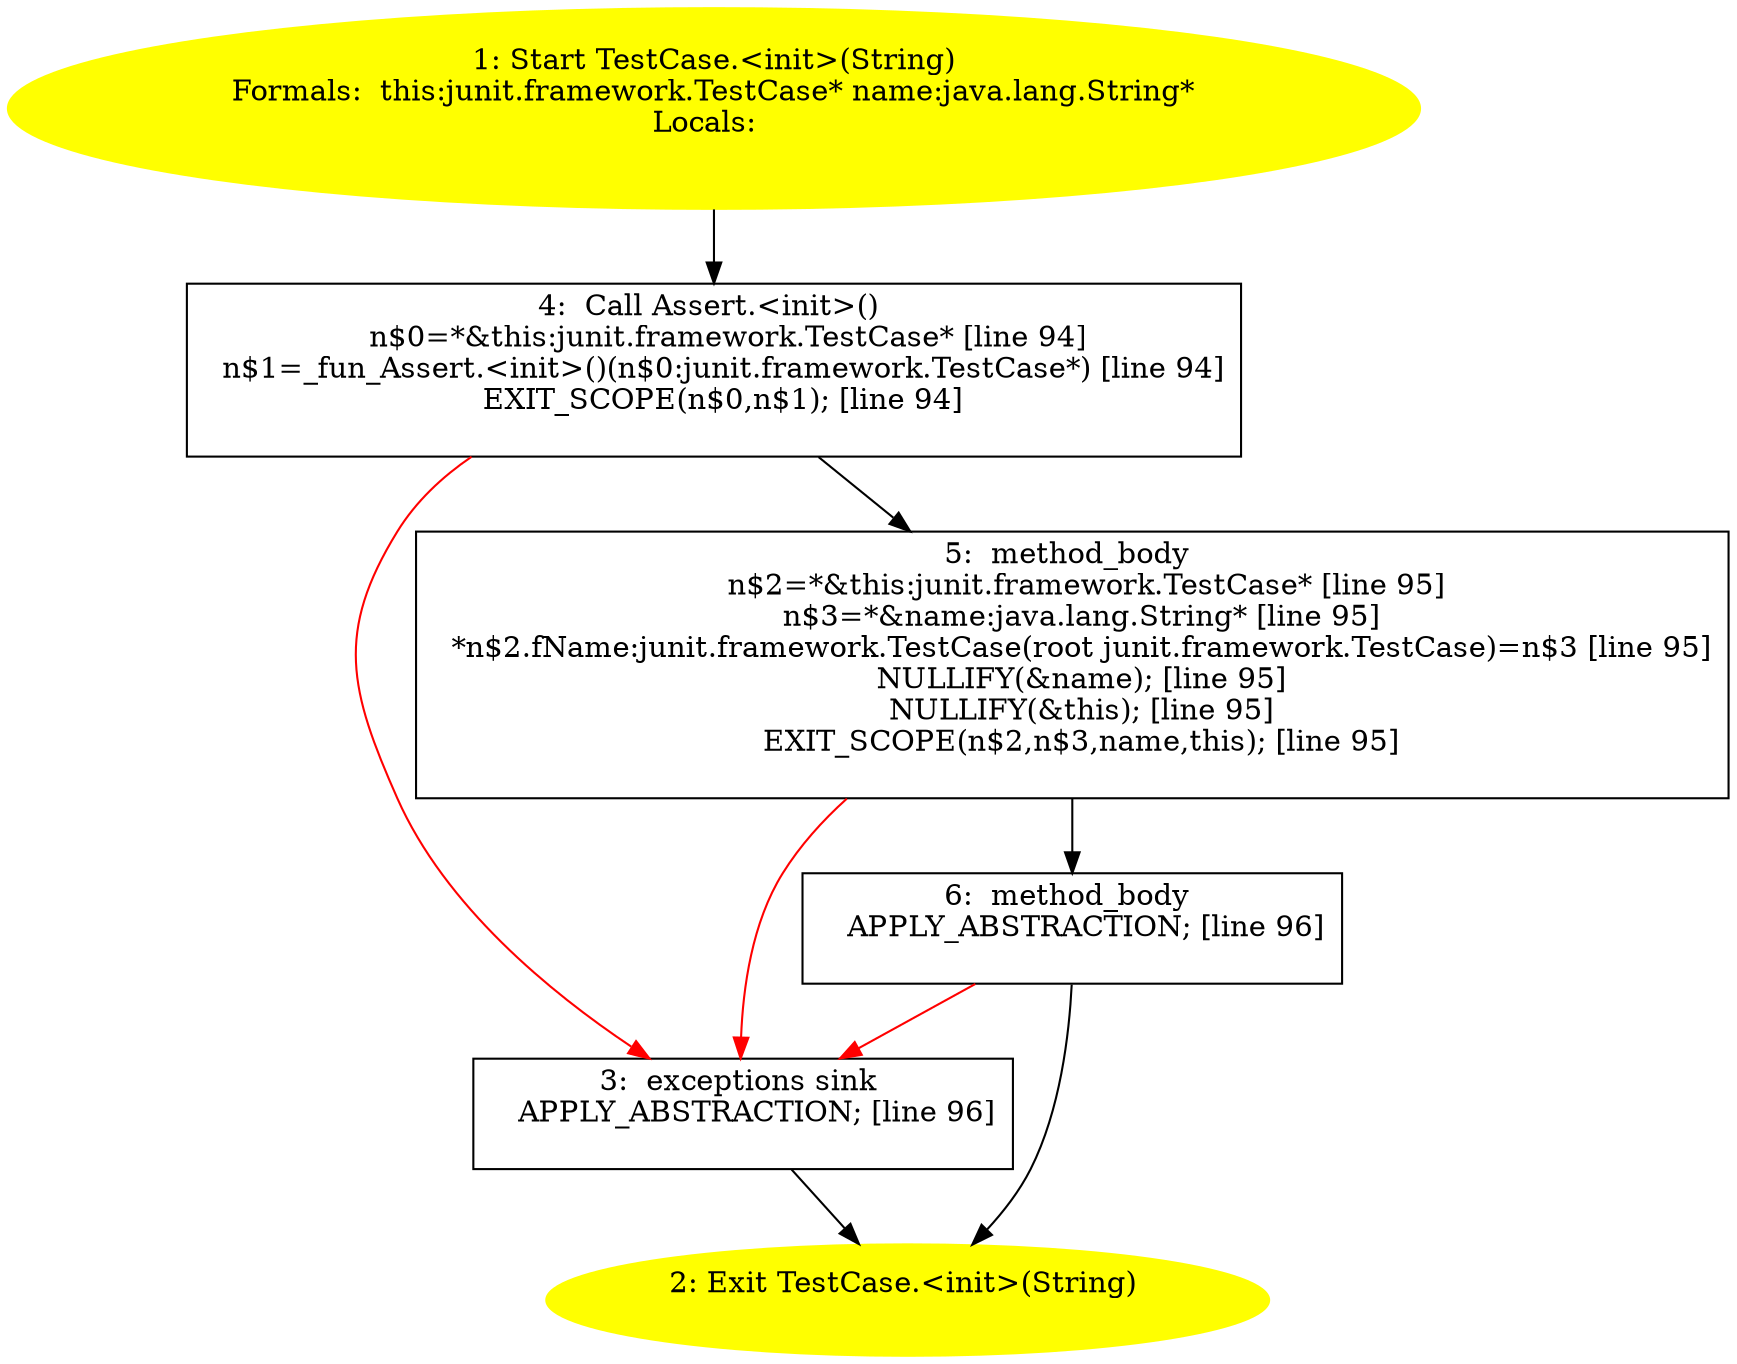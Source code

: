 /* @generated */
digraph cfg {
"junit.framework.TestCase.<init>(java.lang.String).b486f69a00097ff83ec91520410aad58_1" [label="1: Start TestCase.<init>(String)\nFormals:  this:junit.framework.TestCase* name:java.lang.String*\nLocals:  \n  " color=yellow style=filled]
	

	 "junit.framework.TestCase.<init>(java.lang.String).b486f69a00097ff83ec91520410aad58_1" -> "junit.framework.TestCase.<init>(java.lang.String).b486f69a00097ff83ec91520410aad58_4" ;
"junit.framework.TestCase.<init>(java.lang.String).b486f69a00097ff83ec91520410aad58_2" [label="2: Exit TestCase.<init>(String) \n  " color=yellow style=filled]
	

"junit.framework.TestCase.<init>(java.lang.String).b486f69a00097ff83ec91520410aad58_3" [label="3:  exceptions sink \n   APPLY_ABSTRACTION; [line 96]\n " shape="box"]
	

	 "junit.framework.TestCase.<init>(java.lang.String).b486f69a00097ff83ec91520410aad58_3" -> "junit.framework.TestCase.<init>(java.lang.String).b486f69a00097ff83ec91520410aad58_2" ;
"junit.framework.TestCase.<init>(java.lang.String).b486f69a00097ff83ec91520410aad58_4" [label="4:  Call Assert.<init>() \n   n$0=*&this:junit.framework.TestCase* [line 94]\n  n$1=_fun_Assert.<init>()(n$0:junit.framework.TestCase*) [line 94]\n  EXIT_SCOPE(n$0,n$1); [line 94]\n " shape="box"]
	

	 "junit.framework.TestCase.<init>(java.lang.String).b486f69a00097ff83ec91520410aad58_4" -> "junit.framework.TestCase.<init>(java.lang.String).b486f69a00097ff83ec91520410aad58_5" ;
	 "junit.framework.TestCase.<init>(java.lang.String).b486f69a00097ff83ec91520410aad58_4" -> "junit.framework.TestCase.<init>(java.lang.String).b486f69a00097ff83ec91520410aad58_3" [color="red" ];
"junit.framework.TestCase.<init>(java.lang.String).b486f69a00097ff83ec91520410aad58_5" [label="5:  method_body \n   n$2=*&this:junit.framework.TestCase* [line 95]\n  n$3=*&name:java.lang.String* [line 95]\n  *n$2.fName:junit.framework.TestCase(root junit.framework.TestCase)=n$3 [line 95]\n  NULLIFY(&name); [line 95]\n  NULLIFY(&this); [line 95]\n  EXIT_SCOPE(n$2,n$3,name,this); [line 95]\n " shape="box"]
	

	 "junit.framework.TestCase.<init>(java.lang.String).b486f69a00097ff83ec91520410aad58_5" -> "junit.framework.TestCase.<init>(java.lang.String).b486f69a00097ff83ec91520410aad58_6" ;
	 "junit.framework.TestCase.<init>(java.lang.String).b486f69a00097ff83ec91520410aad58_5" -> "junit.framework.TestCase.<init>(java.lang.String).b486f69a00097ff83ec91520410aad58_3" [color="red" ];
"junit.framework.TestCase.<init>(java.lang.String).b486f69a00097ff83ec91520410aad58_6" [label="6:  method_body \n   APPLY_ABSTRACTION; [line 96]\n " shape="box"]
	

	 "junit.framework.TestCase.<init>(java.lang.String).b486f69a00097ff83ec91520410aad58_6" -> "junit.framework.TestCase.<init>(java.lang.String).b486f69a00097ff83ec91520410aad58_2" ;
	 "junit.framework.TestCase.<init>(java.lang.String).b486f69a00097ff83ec91520410aad58_6" -> "junit.framework.TestCase.<init>(java.lang.String).b486f69a00097ff83ec91520410aad58_3" [color="red" ];
}
